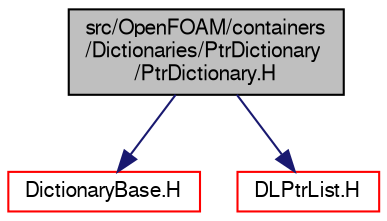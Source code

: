 digraph "src/OpenFOAM/containers/Dictionaries/PtrDictionary/PtrDictionary.H"
{
  bgcolor="transparent";
  edge [fontname="FreeSans",fontsize="10",labelfontname="FreeSans",labelfontsize="10"];
  node [fontname="FreeSans",fontsize="10",shape=record];
  Node0 [label="src/OpenFOAM/containers\l/Dictionaries/PtrDictionary\l/PtrDictionary.H",height=0.2,width=0.4,color="black", fillcolor="grey75", style="filled", fontcolor="black"];
  Node0 -> Node1 [color="midnightblue",fontsize="10",style="solid",fontname="FreeSans"];
  Node1 [label="DictionaryBase.H",height=0.2,width=0.4,color="red",URL="$a08435.html"];
  Node0 -> Node56 [color="midnightblue",fontsize="10",style="solid",fontname="FreeSans"];
  Node56 [label="DLPtrList.H",height=0.2,width=0.4,color="red",URL="$a08573.html"];
}
